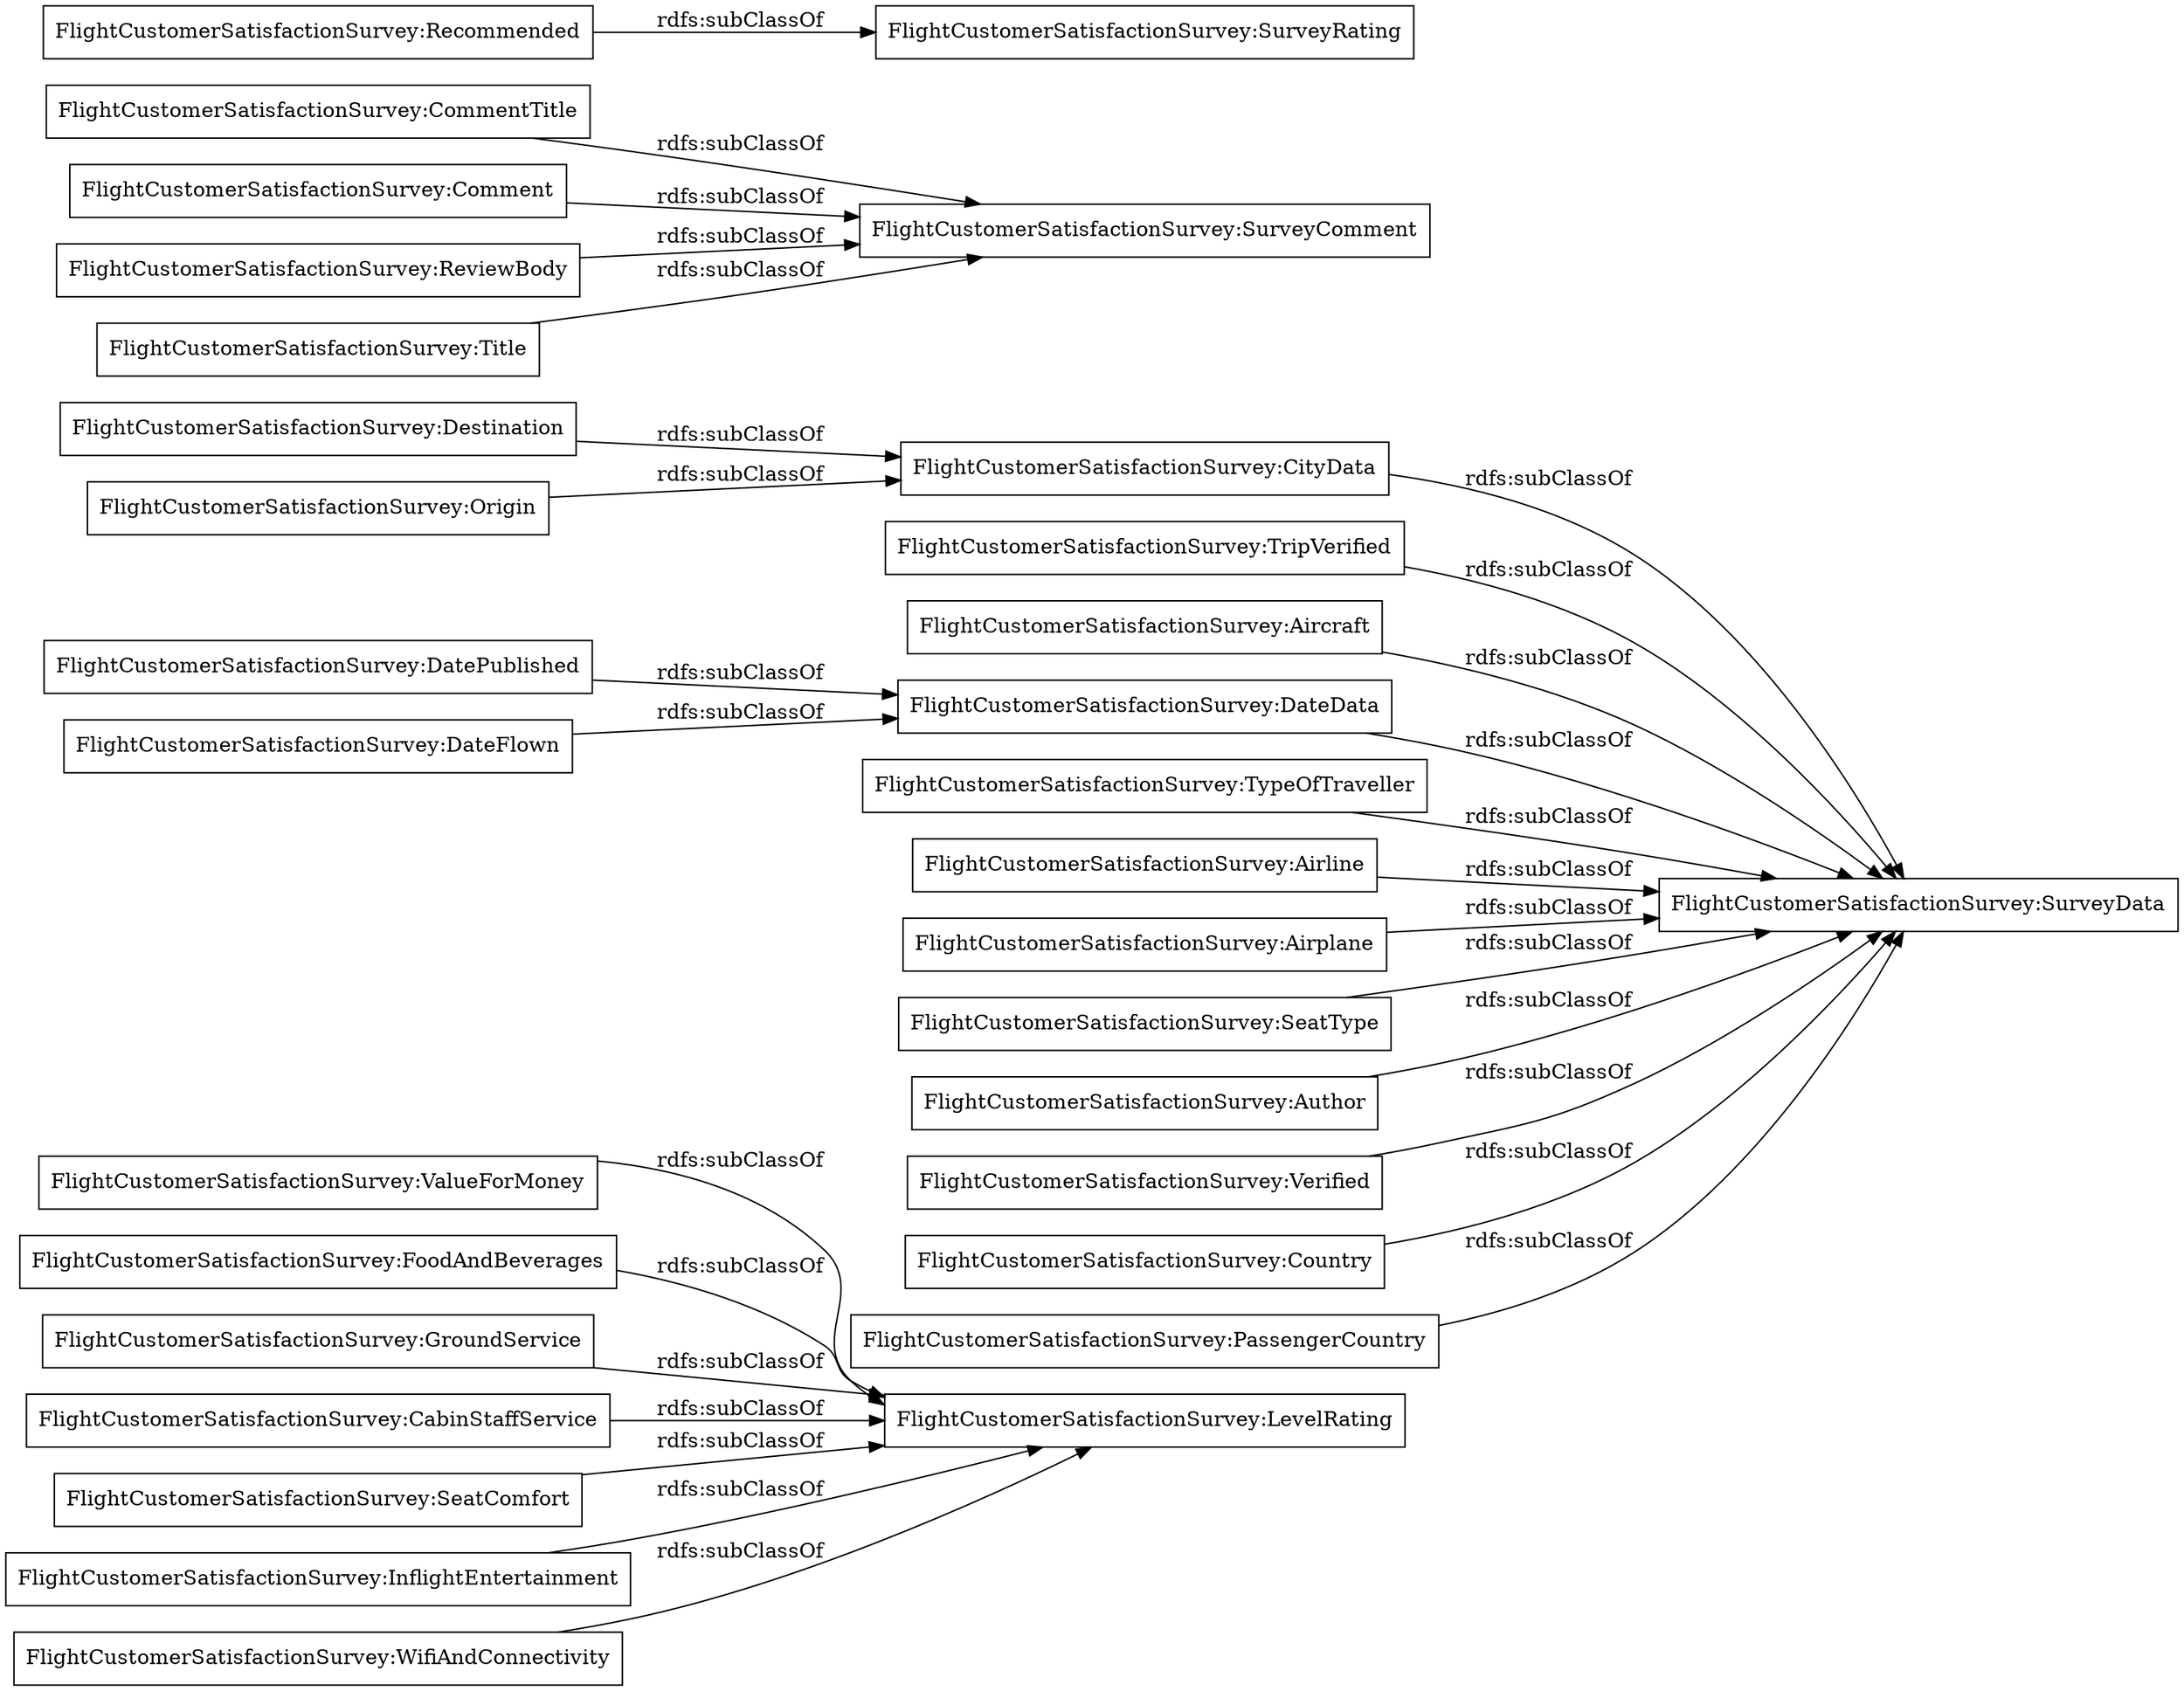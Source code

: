 digraph ar2dtool_diagram { 
rankdir=LR;
size="1000"
node [shape = rectangle, color="black"]; "FlightCustomerSatisfactionSurvey:ValueForMoney" "FlightCustomerSatisfactionSurvey:Destination" "FlightCustomerSatisfactionSurvey:FoodAndBeverages" "FlightCustomerSatisfactionSurvey:LevelRating" "FlightCustomerSatisfactionSurvey:DateFlown" "FlightCustomerSatisfactionSurvey:GroundService" "FlightCustomerSatisfactionSurvey:TripVerified" "FlightCustomerSatisfactionSurvey:Aircraft" "FlightCustomerSatisfactionSurvey:CommentTitle" "FlightCustomerSatisfactionSurvey:DateData" "FlightCustomerSatisfactionSurvey:Recommended" "FlightCustomerSatisfactionSurvey:CabinStaffService" "FlightCustomerSatisfactionSurvey:SurveyData" "FlightCustomerSatisfactionSurvey:SeatComfort" "FlightCustomerSatisfactionSurvey:TypeOfTraveller" "FlightCustomerSatisfactionSurvey:Airline" "FlightCustomerSatisfactionSurvey:Airplane" "FlightCustomerSatisfactionSurvey:Comment" "FlightCustomerSatisfactionSurvey:DatePublished" "FlightCustomerSatisfactionSurvey:SeatType" "FlightCustomerSatisfactionSurvey:InflightEntertainment" "FlightCustomerSatisfactionSurvey:ReviewBody" "FlightCustomerSatisfactionSurvey:SurveyComment" "FlightCustomerSatisfactionSurvey:Origin" "FlightCustomerSatisfactionSurvey:WifiAndConnectivity" "FlightCustomerSatisfactionSurvey:Author" "FlightCustomerSatisfactionSurvey:Verified" "FlightCustomerSatisfactionSurvey:CityData" "FlightCustomerSatisfactionSurvey:Country" "FlightCustomerSatisfactionSurvey:PassengerCountry" "FlightCustomerSatisfactionSurvey:Title" "FlightCustomerSatisfactionSurvey:SurveyRating" ; /*classes style*/
	"FlightCustomerSatisfactionSurvey:DateData" -> "FlightCustomerSatisfactionSurvey:SurveyData" [ label = "rdfs:subClassOf" ];
	"FlightCustomerSatisfactionSurvey:TripVerified" -> "FlightCustomerSatisfactionSurvey:SurveyData" [ label = "rdfs:subClassOf" ];
	"FlightCustomerSatisfactionSurvey:CityData" -> "FlightCustomerSatisfactionSurvey:SurveyData" [ label = "rdfs:subClassOf" ];
	"FlightCustomerSatisfactionSurvey:Comment" -> "FlightCustomerSatisfactionSurvey:SurveyComment" [ label = "rdfs:subClassOf" ];
	"FlightCustomerSatisfactionSurvey:TypeOfTraveller" -> "FlightCustomerSatisfactionSurvey:SurveyData" [ label = "rdfs:subClassOf" ];
	"FlightCustomerSatisfactionSurvey:FoodAndBeverages" -> "FlightCustomerSatisfactionSurvey:LevelRating" [ label = "rdfs:subClassOf" ];
	"FlightCustomerSatisfactionSurvey:ValueForMoney" -> "FlightCustomerSatisfactionSurvey:LevelRating" [ label = "rdfs:subClassOf" ];
	"FlightCustomerSatisfactionSurvey:Recommended" -> "FlightCustomerSatisfactionSurvey:SurveyRating" [ label = "rdfs:subClassOf" ];
	"FlightCustomerSatisfactionSurvey:InflightEntertainment" -> "FlightCustomerSatisfactionSurvey:LevelRating" [ label = "rdfs:subClassOf" ];
	"FlightCustomerSatisfactionSurvey:GroundService" -> "FlightCustomerSatisfactionSurvey:LevelRating" [ label = "rdfs:subClassOf" ];
	"FlightCustomerSatisfactionSurvey:DatePublished" -> "FlightCustomerSatisfactionSurvey:DateData" [ label = "rdfs:subClassOf" ];
	"FlightCustomerSatisfactionSurvey:CabinStaffService" -> "FlightCustomerSatisfactionSurvey:LevelRating" [ label = "rdfs:subClassOf" ];
	"FlightCustomerSatisfactionSurvey:Aircraft" -> "FlightCustomerSatisfactionSurvey:SurveyData" [ label = "rdfs:subClassOf" ];
	"FlightCustomerSatisfactionSurvey:Country" -> "FlightCustomerSatisfactionSurvey:SurveyData" [ label = "rdfs:subClassOf" ];
	"FlightCustomerSatisfactionSurvey:SeatType" -> "FlightCustomerSatisfactionSurvey:SurveyData" [ label = "rdfs:subClassOf" ];
	"FlightCustomerSatisfactionSurvey:Airline" -> "FlightCustomerSatisfactionSurvey:SurveyData" [ label = "rdfs:subClassOf" ];
	"FlightCustomerSatisfactionSurvey:Airplane" -> "FlightCustomerSatisfactionSurvey:SurveyData" [ label = "rdfs:subClassOf" ];
	"FlightCustomerSatisfactionSurvey:Author" -> "FlightCustomerSatisfactionSurvey:SurveyData" [ label = "rdfs:subClassOf" ];
	"FlightCustomerSatisfactionSurvey:Origin" -> "FlightCustomerSatisfactionSurvey:CityData" [ label = "rdfs:subClassOf" ];
	"FlightCustomerSatisfactionSurvey:WifiAndConnectivity" -> "FlightCustomerSatisfactionSurvey:LevelRating" [ label = "rdfs:subClassOf" ];
	"FlightCustomerSatisfactionSurvey:PassengerCountry" -> "FlightCustomerSatisfactionSurvey:SurveyData" [ label = "rdfs:subClassOf" ];
	"FlightCustomerSatisfactionSurvey:Title" -> "FlightCustomerSatisfactionSurvey:SurveyComment" [ label = "rdfs:subClassOf" ];
	"FlightCustomerSatisfactionSurvey:DateFlown" -> "FlightCustomerSatisfactionSurvey:DateData" [ label = "rdfs:subClassOf" ];
	"FlightCustomerSatisfactionSurvey:ReviewBody" -> "FlightCustomerSatisfactionSurvey:SurveyComment" [ label = "rdfs:subClassOf" ];
	"FlightCustomerSatisfactionSurvey:Destination" -> "FlightCustomerSatisfactionSurvey:CityData" [ label = "rdfs:subClassOf" ];
	"FlightCustomerSatisfactionSurvey:Verified" -> "FlightCustomerSatisfactionSurvey:SurveyData" [ label = "rdfs:subClassOf" ];
	"FlightCustomerSatisfactionSurvey:SeatComfort" -> "FlightCustomerSatisfactionSurvey:LevelRating" [ label = "rdfs:subClassOf" ];
	"FlightCustomerSatisfactionSurvey:CommentTitle" -> "FlightCustomerSatisfactionSurvey:SurveyComment" [ label = "rdfs:subClassOf" ];

}
